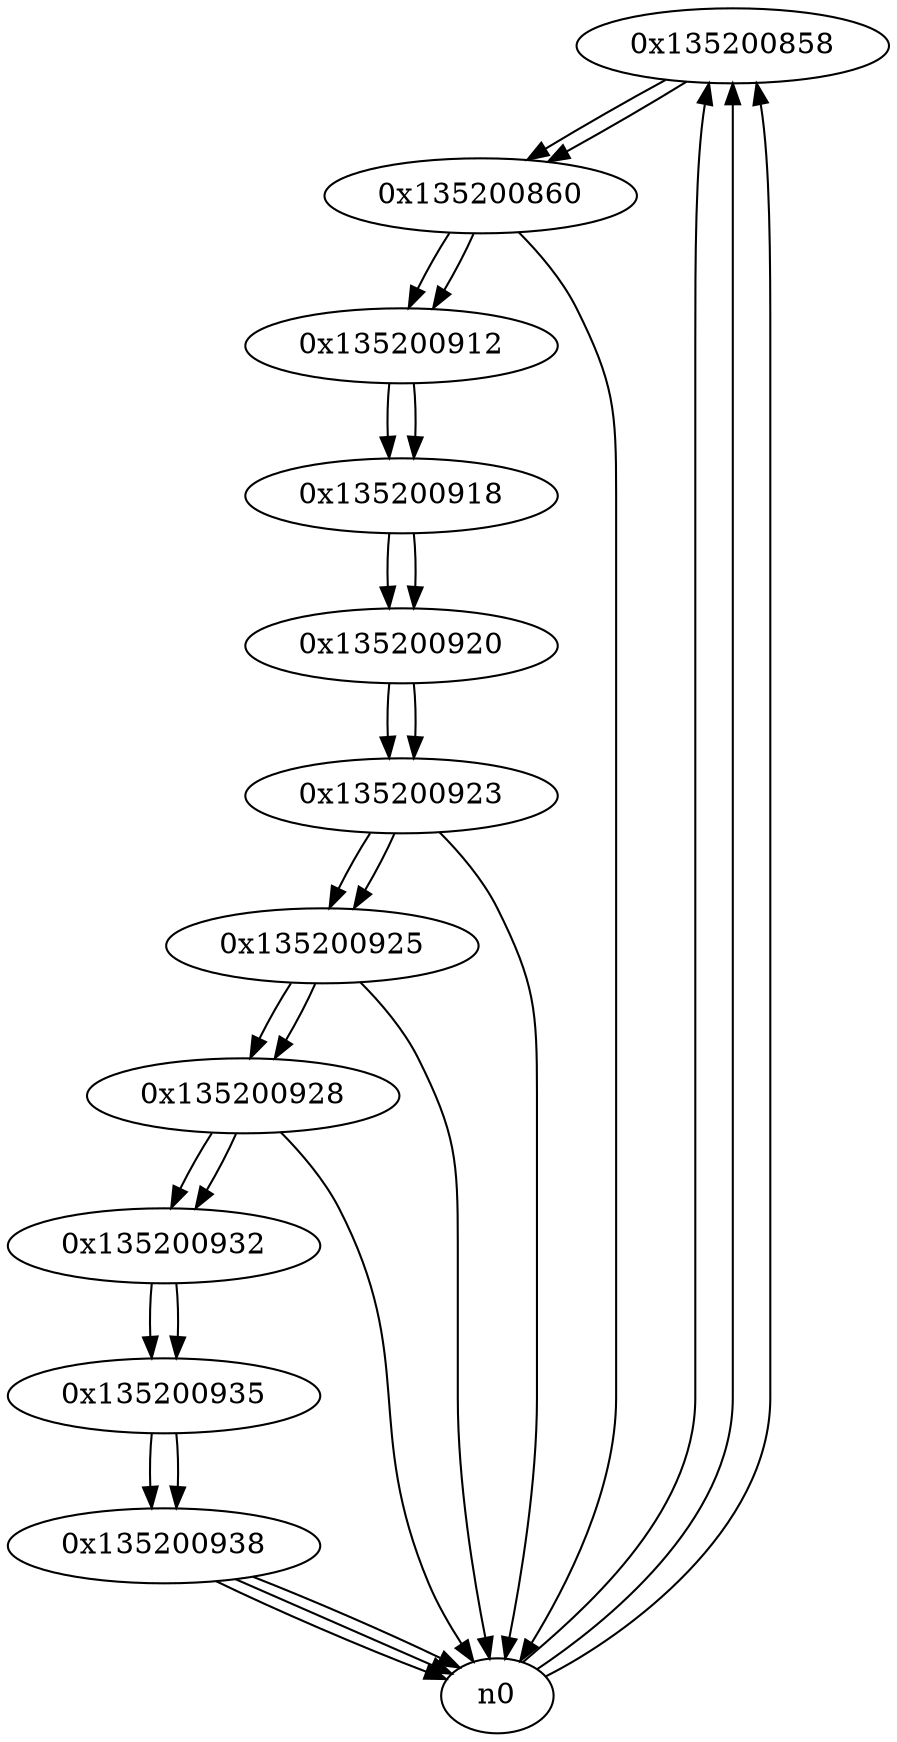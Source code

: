 digraph G{
/* nodes */
  n1 [label="0x135200858"]
  n2 [label="0x135200860"]
  n3 [label="0x135200912"]
  n4 [label="0x135200918"]
  n5 [label="0x135200920"]
  n6 [label="0x135200923"]
  n7 [label="0x135200925"]
  n8 [label="0x135200928"]
  n9 [label="0x135200932"]
  n10 [label="0x135200935"]
  n11 [label="0x135200938"]
/* edges */
n1 -> n2;
n0 -> n1;
n0 -> n1;
n0 -> n1;
n2 -> n3;
n2 -> n0;
n1 -> n2;
n3 -> n4;
n2 -> n3;
n4 -> n5;
n3 -> n4;
n5 -> n6;
n4 -> n5;
n6 -> n7;
n6 -> n0;
n5 -> n6;
n7 -> n8;
n7 -> n0;
n6 -> n7;
n8 -> n9;
n8 -> n0;
n7 -> n8;
n9 -> n10;
n8 -> n9;
n10 -> n11;
n9 -> n10;
n11 -> n0;
n11 -> n0;
n11 -> n0;
n10 -> n11;
}
